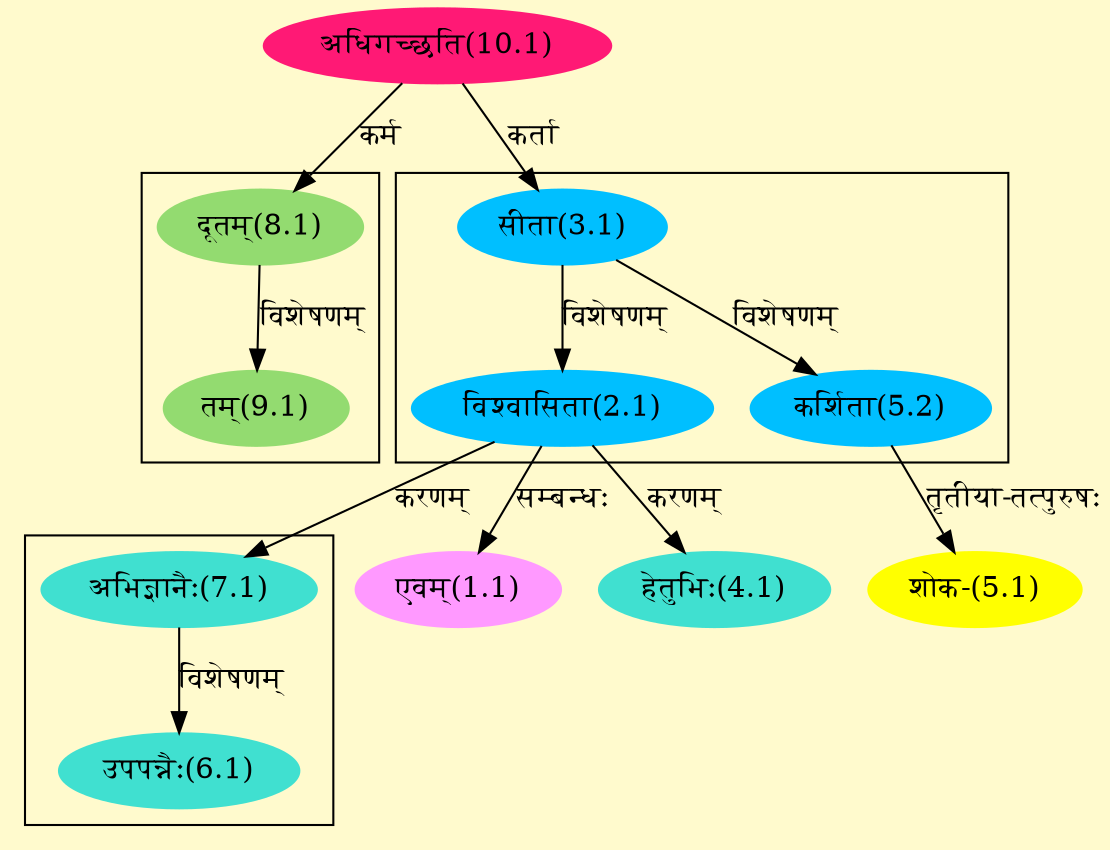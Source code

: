 digraph G{
rankdir=BT;
 compound=true;
 bgcolor="lemonchiffon1";

subgraph cluster_1{
Node2_1 [style=filled, color="#00BFFF" label = "विश्वासिता(2.1)"]
Node3_1 [style=filled, color="#00BFFF" label = "सीता(3.1)"]
Node5_2 [style=filled, color="#00BFFF" label = "कर्शिता(5.2)"]

}

subgraph cluster_2{
Node6_1 [style=filled, color="#40E0D0" label = "उपपन्नैः(6.1)"]
Node7_1 [style=filled, color="#40E0D0" label = "अभिज्ञानैः(7.1)"]

}

subgraph cluster_3{
Node9_1 [style=filled, color="#93DB70" label = "तम्(9.1)"]
Node8_1 [style=filled, color="#93DB70" label = "दूतम्(8.1)"]

}
Node1_1 [style=filled, color="#FF99FF" label = "एवम्(1.1)"]
Node2_1 [style=filled, color="#00BFFF" label = "विश्वासिता(2.1)"]
Node3_1 [style=filled, color="#00BFFF" label = "सीता(3.1)"]
Node10_1 [style=filled, color="#FF1975" label = "अधिगच्छति(10.1)"]
Node4_1 [style=filled, color="#40E0D0" label = "हेतुभिः(4.1)"]
Node5_1 [style=filled, color="#FFFF00" label = "शोक-(5.1)"]
Node5_2 [style=filled, color="#00BFFF" label = "कर्शिता(5.2)"]
Node7_1 [style=filled, color="#40E0D0" label = "अभिज्ञानैः(7.1)"]
Node8_1 [style=filled, color="#93DB70" label = "दूतम्(8.1)"]
/* Start of Relations section */

Node1_1 -> Node2_1 [  label="सम्बन्धः"  dir="back" ]
Node2_1 -> Node3_1 [  label="विशेषणम्"  dir="back" ]
Node3_1 -> Node10_1 [  label="कर्ता"  dir="back" ]
Node4_1 -> Node2_1 [  label="करणम्"  dir="back" ]
Node5_1 -> Node5_2 [  label="तृतीया-तत्पुरुषः"  dir="back" ]
Node5_2 -> Node3_1 [  label="विशेषणम्"  dir="back" ]
Node6_1 -> Node7_1 [  label="विशेषणम्"  dir="back" ]
Node7_1 -> Node2_1 [  label="करणम्"  dir="back" ]
Node8_1 -> Node10_1 [  label="कर्म"  dir="back" ]
Node9_1 -> Node8_1 [  label="विशेषणम्"  dir="back" ]
}
